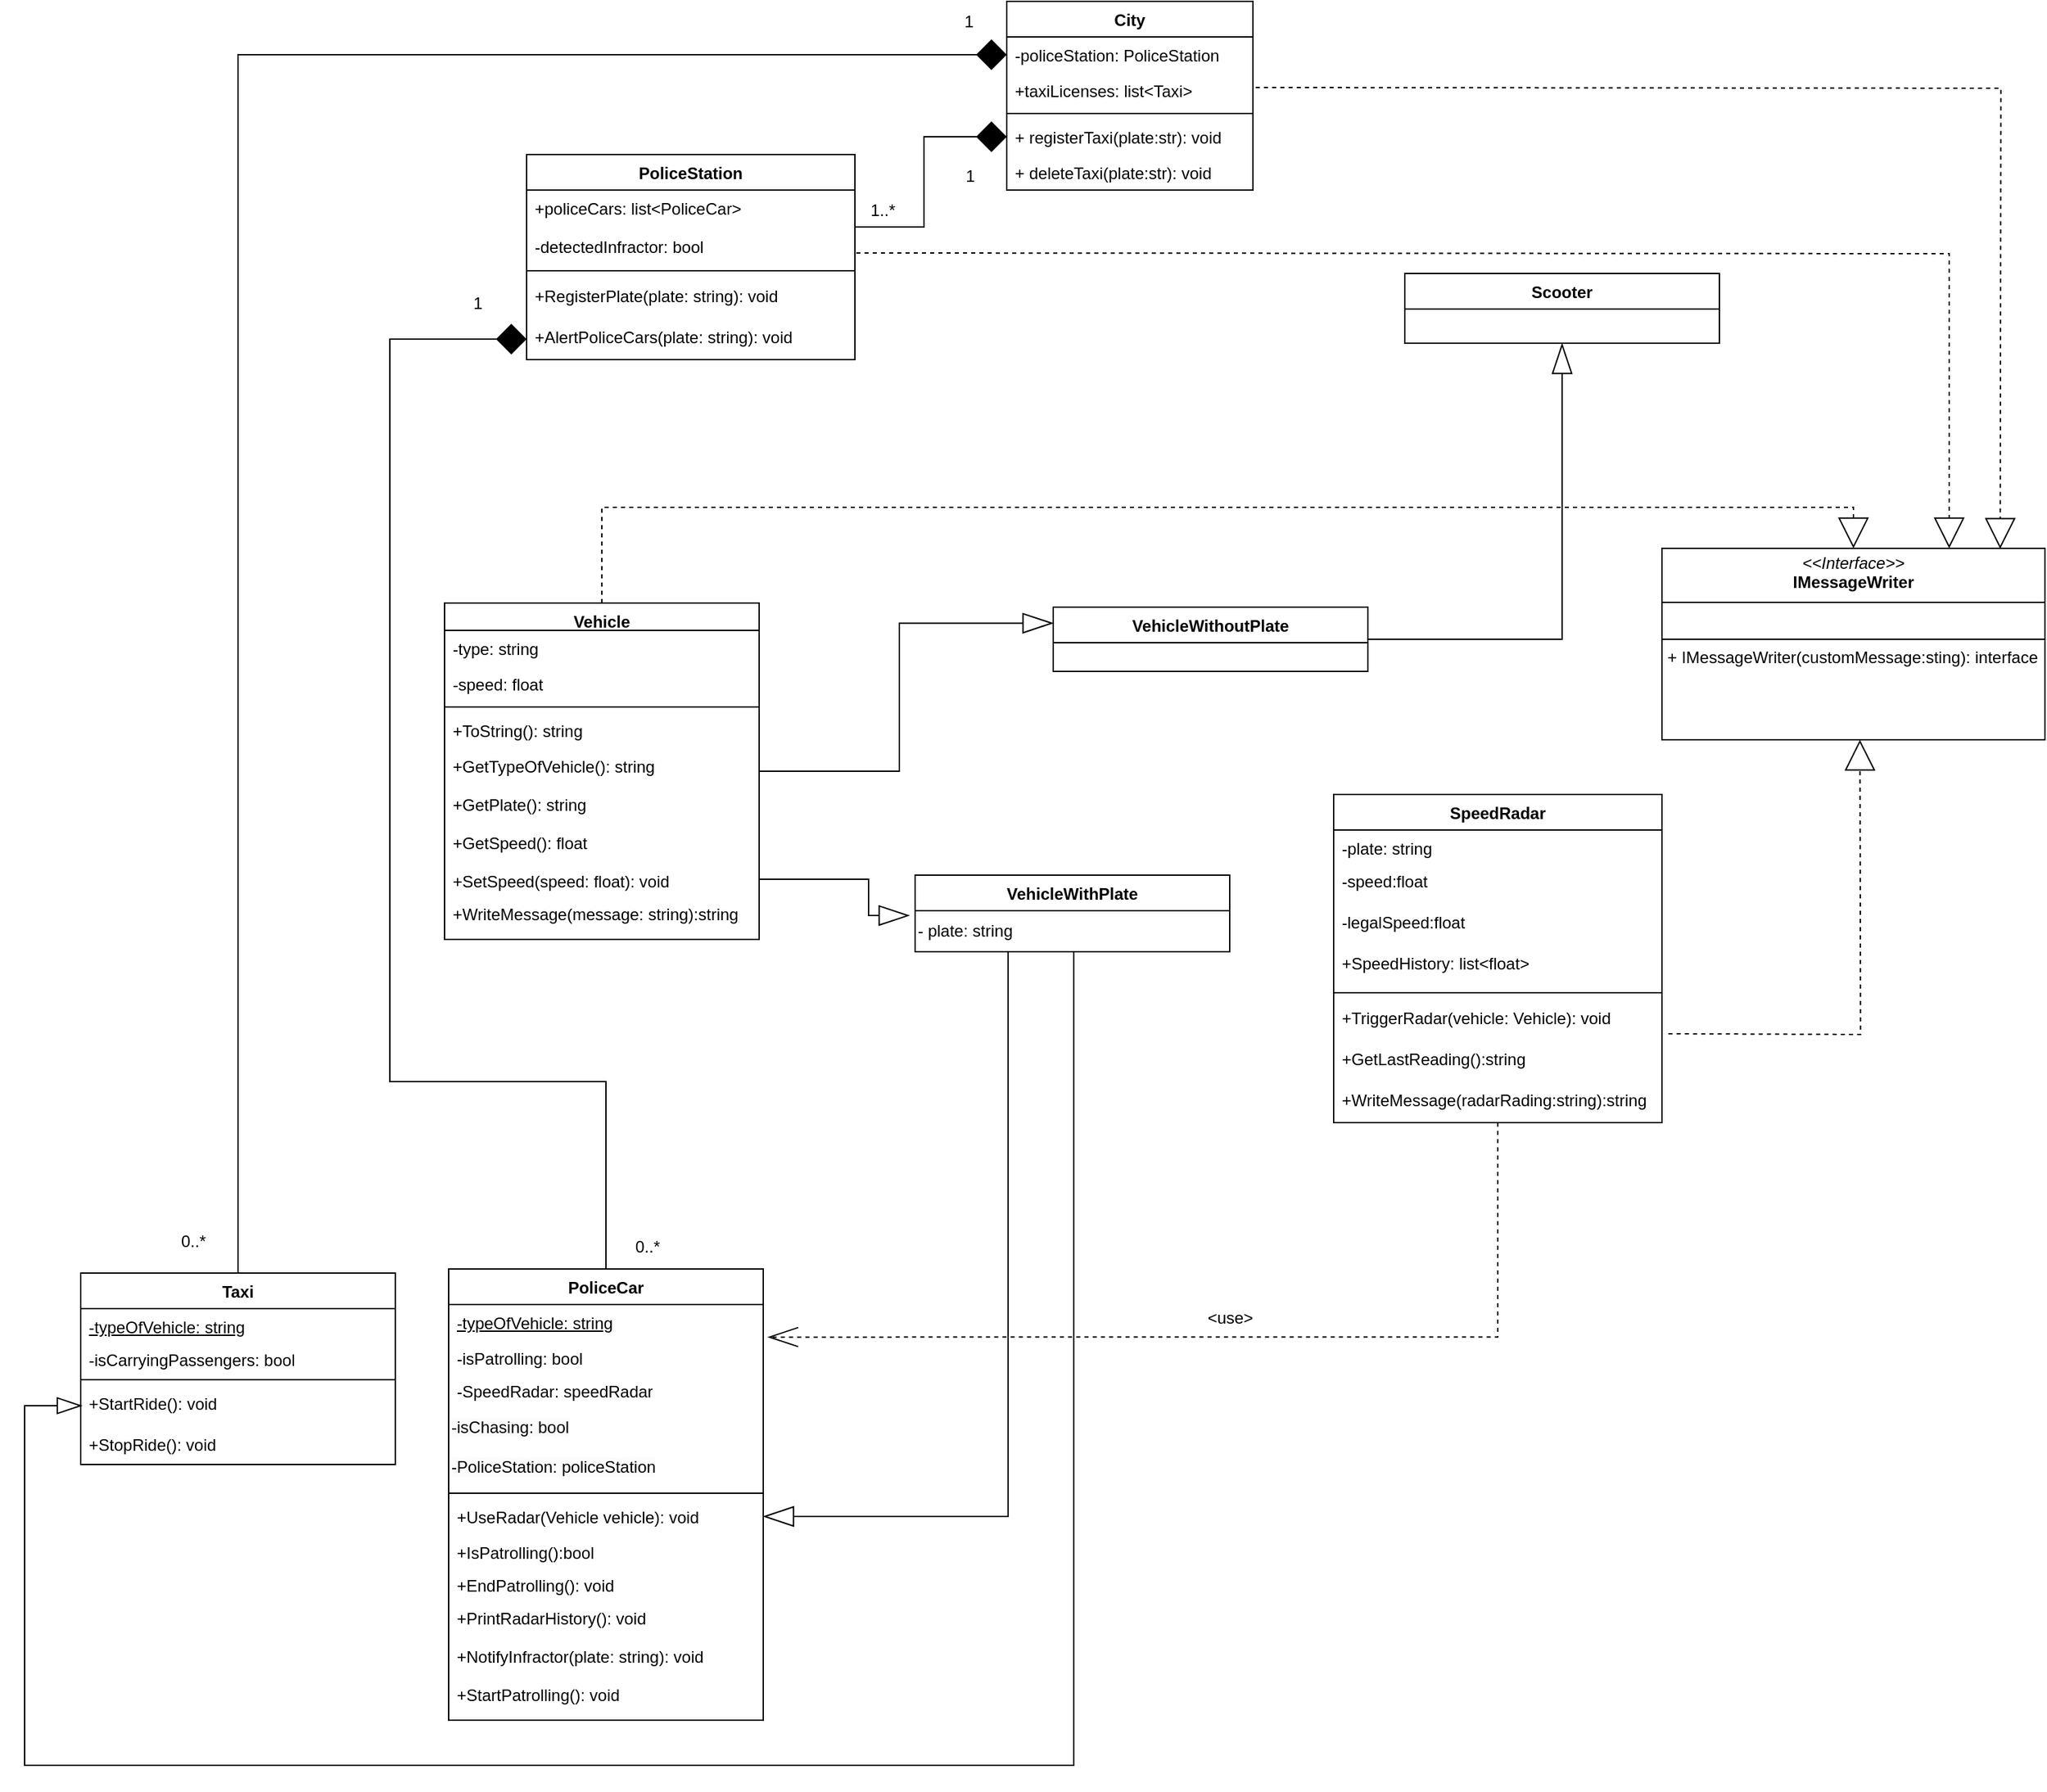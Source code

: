 <mxfile version="24.7.17">
  <diagram name="Página-1" id="3JDY7Z330LEXzqXMB3Nb">
    <mxGraphModel dx="3447" dy="1540" grid="1" gridSize="10" guides="1" tooltips="1" connect="1" arrows="1" fold="1" page="1" pageScale="1" pageWidth="827" pageHeight="1169" math="0" shadow="0">
      <root>
        <mxCell id="0" />
        <mxCell id="1" parent="0" />
        <mxCell id="KwsbSVUGnA-76USdKB4o-1" style="edgeStyle=orthogonalEdgeStyle;rounded=0;orthogonalLoop=1;jettySize=auto;html=1;exitX=0.5;exitY=0;exitDx=0;exitDy=0;entryX=0.5;entryY=0;entryDx=0;entryDy=0;dashed=1;endArrow=block;endFill=0;endSize=20;" edge="1" parent="1" source="KwsbSVUGnA-76USdKB4o-3" target="KwsbSVUGnA-76USdKB4o-57">
          <mxGeometry relative="1" as="geometry" />
        </mxCell>
        <mxCell id="KwsbSVUGnA-76USdKB4o-2" style="edgeStyle=orthogonalEdgeStyle;rounded=0;orthogonalLoop=1;jettySize=auto;html=1;entryX=0;entryY=0.25;entryDx=0;entryDy=0;endArrow=blockThin;endFill=0;endSize=20;" edge="1" parent="1" source="KwsbSVUGnA-76USdKB4o-3" target="KwsbSVUGnA-76USdKB4o-67">
          <mxGeometry relative="1" as="geometry" />
        </mxCell>
        <mxCell id="KwsbSVUGnA-76USdKB4o-3" value="Vehicle" style="swimlane;fontStyle=1;align=center;verticalAlign=top;childLayout=stackLayout;horizontal=1;startSize=20;horizontalStack=0;resizeParent=1;resizeLast=0;collapsible=1;marginBottom=0;rounded=0;shadow=0;strokeWidth=1;strokeColor=default;" vertex="1" parent="1">
          <mxGeometry x="746" y="810" width="230" height="246" as="geometry">
            <mxRectangle x="230" y="140" width="160" height="26" as="alternateBounds" />
          </mxGeometry>
        </mxCell>
        <mxCell id="KwsbSVUGnA-76USdKB4o-4" value="-type: string" style="text;align=left;verticalAlign=top;spacingLeft=4;spacingRight=4;overflow=hidden;rotatable=0;points=[[0,0.5],[1,0.5]];portConstraint=eastwest;" vertex="1" parent="KwsbSVUGnA-76USdKB4o-3">
          <mxGeometry y="20" width="230" height="26" as="geometry" />
        </mxCell>
        <mxCell id="KwsbSVUGnA-76USdKB4o-5" value="-speed: float" style="text;align=left;verticalAlign=top;spacingLeft=4;spacingRight=4;overflow=hidden;rotatable=0;points=[[0,0.5],[1,0.5]];portConstraint=eastwest;rounded=0;shadow=0;html=0;" vertex="1" parent="KwsbSVUGnA-76USdKB4o-3">
          <mxGeometry y="46" width="230" height="26" as="geometry" />
        </mxCell>
        <mxCell id="KwsbSVUGnA-76USdKB4o-6" value="" style="line;html=1;strokeWidth=1;align=left;verticalAlign=middle;spacingTop=-1;spacingLeft=3;spacingRight=3;rotatable=0;labelPosition=right;points=[];portConstraint=eastwest;" vertex="1" parent="KwsbSVUGnA-76USdKB4o-3">
          <mxGeometry y="72" width="230" height="8" as="geometry" />
        </mxCell>
        <mxCell id="KwsbSVUGnA-76USdKB4o-7" value="+ToString(): string&#xa;" style="text;align=left;verticalAlign=top;spacingLeft=4;spacingRight=4;overflow=hidden;rotatable=0;points=[[0,0.5],[1,0.5]];portConstraint=eastwest;" vertex="1" parent="KwsbSVUGnA-76USdKB4o-3">
          <mxGeometry y="80" width="230" height="26" as="geometry" />
        </mxCell>
        <mxCell id="KwsbSVUGnA-76USdKB4o-8" value="+GetTypeOfVehicle(): string" style="text;align=left;verticalAlign=top;spacingLeft=4;spacingRight=4;overflow=hidden;rotatable=0;points=[[0,0.5],[1,0.5]];portConstraint=eastwest;" vertex="1" parent="KwsbSVUGnA-76USdKB4o-3">
          <mxGeometry y="106" width="230" height="28" as="geometry" />
        </mxCell>
        <mxCell id="KwsbSVUGnA-76USdKB4o-9" value="+GetPlate(): string" style="text;align=left;verticalAlign=top;spacingLeft=4;spacingRight=4;overflow=hidden;rotatable=0;points=[[0,0.5],[1,0.5]];portConstraint=eastwest;" vertex="1" parent="KwsbSVUGnA-76USdKB4o-3">
          <mxGeometry y="134" width="230" height="28" as="geometry" />
        </mxCell>
        <mxCell id="KwsbSVUGnA-76USdKB4o-10" value="+GetSpeed(): float" style="text;align=left;verticalAlign=top;spacingLeft=4;spacingRight=4;overflow=hidden;rotatable=0;points=[[0,0.5],[1,0.5]];portConstraint=eastwest;" vertex="1" parent="KwsbSVUGnA-76USdKB4o-3">
          <mxGeometry y="162" width="230" height="28" as="geometry" />
        </mxCell>
        <mxCell id="KwsbSVUGnA-76USdKB4o-11" value="+SetSpeed(speed: float): void" style="text;align=left;verticalAlign=top;spacingLeft=4;spacingRight=4;overflow=hidden;rotatable=0;points=[[0,0.5],[1,0.5]];portConstraint=eastwest;" vertex="1" parent="KwsbSVUGnA-76USdKB4o-3">
          <mxGeometry y="190" width="230" height="24" as="geometry" />
        </mxCell>
        <mxCell id="KwsbSVUGnA-76USdKB4o-12" value="+WriteMessage(message: string):string&#xa;" style="text;align=left;verticalAlign=top;spacingLeft=4;spacingRight=4;overflow=hidden;rotatable=0;points=[[0,0.5],[1,0.5]];portConstraint=eastwest;" vertex="1" parent="KwsbSVUGnA-76USdKB4o-3">
          <mxGeometry y="214" width="230" height="24" as="geometry" />
        </mxCell>
        <mxCell id="KwsbSVUGnA-76USdKB4o-13" style="edgeStyle=orthogonalEdgeStyle;rounded=0;orthogonalLoop=1;jettySize=auto;html=1;exitX=0.5;exitY=0;exitDx=0;exitDy=0;entryX=0;entryY=0.5;entryDx=0;entryDy=0;endArrow=diamond;endFill=1;endSize=20;" edge="1" parent="1" source="KwsbSVUGnA-76USdKB4o-14" target="KwsbSVUGnA-76USdKB4o-45">
          <mxGeometry relative="1" as="geometry">
            <Array as="points">
              <mxPoint x="706" y="1160" />
              <mxPoint x="706" y="617" />
            </Array>
          </mxGeometry>
        </mxCell>
        <mxCell id="KwsbSVUGnA-76USdKB4o-14" value="PoliceCar" style="swimlane;fontStyle=1;align=center;verticalAlign=top;childLayout=stackLayout;horizontal=1;startSize=26;horizontalStack=0;resizeParent=1;resizeParentMax=0;resizeLast=0;collapsible=1;marginBottom=0;whiteSpace=wrap;html=1;" vertex="1" parent="1">
          <mxGeometry x="749" y="1297" width="230" height="330" as="geometry" />
        </mxCell>
        <mxCell id="KwsbSVUGnA-76USdKB4o-15" value="-typeOfVehicle: string" style="text;strokeColor=none;fillColor=none;align=left;verticalAlign=top;spacingLeft=4;spacingRight=4;overflow=hidden;rotatable=0;points=[[0,0.5],[1,0.5]];portConstraint=eastwest;whiteSpace=wrap;html=1;fontStyle=4" vertex="1" parent="KwsbSVUGnA-76USdKB4o-14">
          <mxGeometry y="26" width="230" height="26" as="geometry" />
        </mxCell>
        <mxCell id="KwsbSVUGnA-76USdKB4o-16" value="-isPatrolling: bool" style="text;align=left;verticalAlign=top;spacingLeft=4;spacingRight=4;overflow=hidden;rotatable=0;points=[[0,0.5],[1,0.5]];portConstraint=eastwest;" vertex="1" parent="KwsbSVUGnA-76USdKB4o-14">
          <mxGeometry y="52" width="230" height="24" as="geometry" />
        </mxCell>
        <mxCell id="KwsbSVUGnA-76USdKB4o-17" value="-SpeedRadar: speedRadar" style="text;strokeColor=none;fillColor=none;align=left;verticalAlign=top;spacingLeft=4;spacingRight=4;overflow=hidden;rotatable=0;points=[[0,0.5],[1,0.5]];portConstraint=eastwest;whiteSpace=wrap;html=1;" vertex="1" parent="KwsbSVUGnA-76USdKB4o-14">
          <mxGeometry y="76" width="230" height="26" as="geometry" />
        </mxCell>
        <mxCell id="KwsbSVUGnA-76USdKB4o-18" value="&lt;span style=&quot;color: rgb(0, 0, 0); font-family: Helvetica; font-size: 12px; font-style: normal; font-variant-ligatures: normal; font-variant-caps: normal; font-weight: 400; letter-spacing: normal; orphans: 2; text-align: left; text-indent: 0px; text-transform: none; widows: 2; word-spacing: 0px; -webkit-text-stroke-width: 0px; white-space: normal; background-color: rgb(251, 251, 251); text-decoration-thickness: initial; text-decoration-style: initial; text-decoration-color: initial; display: inline !important; float: none;&quot;&gt;-isChasing: bool&lt;/span&gt;&lt;div&gt;&lt;span style=&quot;color: rgb(0, 0, 0); font-family: Helvetica; font-size: 12px; font-style: normal; font-variant-ligatures: normal; font-variant-caps: normal; font-weight: 400; letter-spacing: normal; orphans: 2; text-align: left; text-indent: 0px; text-transform: none; widows: 2; word-spacing: 0px; -webkit-text-stroke-width: 0px; white-space: normal; background-color: rgb(251, 251, 251); text-decoration-thickness: initial; text-decoration-style: initial; text-decoration-color: initial; display: inline !important; float: none;&quot;&gt;&lt;br&gt;&lt;/span&gt;&lt;/div&gt;&lt;div&gt;&lt;span style=&quot;color: rgb(0, 0, 0); font-family: Helvetica; font-size: 12px; font-style: normal; font-variant-ligatures: normal; font-variant-caps: normal; font-weight: 400; letter-spacing: normal; orphans: 2; text-align: left; text-indent: 0px; text-transform: none; widows: 2; word-spacing: 0px; -webkit-text-stroke-width: 0px; white-space: normal; background-color: rgb(251, 251, 251); text-decoration-thickness: initial; text-decoration-style: initial; text-decoration-color: initial; display: inline !important; float: none;&quot;&gt;-PoliceStation: policeStation&lt;/span&gt;&lt;/div&gt;" style="text;whiteSpace=wrap;html=1;" vertex="1" parent="KwsbSVUGnA-76USdKB4o-14">
          <mxGeometry y="102" width="230" height="58" as="geometry" />
        </mxCell>
        <mxCell id="KwsbSVUGnA-76USdKB4o-19" value="" style="line;strokeWidth=1;fillColor=none;align=left;verticalAlign=middle;spacingTop=-1;spacingLeft=3;spacingRight=3;rotatable=0;labelPosition=right;points=[];portConstraint=eastwest;strokeColor=inherit;" vertex="1" parent="KwsbSVUGnA-76USdKB4o-14">
          <mxGeometry y="160" width="230" height="8" as="geometry" />
        </mxCell>
        <mxCell id="KwsbSVUGnA-76USdKB4o-20" value="+UseRadar(Vehicle vehicle): void" style="text;strokeColor=none;fillColor=none;align=left;verticalAlign=top;spacingLeft=4;spacingRight=4;overflow=hidden;rotatable=0;points=[[0,0.5],[1,0.5]];portConstraint=eastwest;whiteSpace=wrap;html=1;" vertex="1" parent="KwsbSVUGnA-76USdKB4o-14">
          <mxGeometry y="168" width="230" height="26" as="geometry" />
        </mxCell>
        <mxCell id="KwsbSVUGnA-76USdKB4o-21" value="+IsPatrolling():bool" style="text;align=left;verticalAlign=top;spacingLeft=4;spacingRight=4;overflow=hidden;rotatable=0;points=[[0,0.5],[1,0.5]];portConstraint=eastwest;" vertex="1" parent="KwsbSVUGnA-76USdKB4o-14">
          <mxGeometry y="194" width="230" height="24" as="geometry" />
        </mxCell>
        <mxCell id="KwsbSVUGnA-76USdKB4o-22" value="+EndPatrolling(): void" style="text;align=left;verticalAlign=top;spacingLeft=4;spacingRight=4;overflow=hidden;rotatable=0;points=[[0,0.5],[1,0.5]];portConstraint=eastwest;" vertex="1" parent="KwsbSVUGnA-76USdKB4o-14">
          <mxGeometry y="218" width="230" height="24" as="geometry" />
        </mxCell>
        <mxCell id="KwsbSVUGnA-76USdKB4o-23" value="+PrintRadarHistory(): void&#xa;&#xa;+NotifyInfractor(plate: string): void&#xa;&#xa;+StartPatrolling(): void" style="text;align=left;verticalAlign=top;spacingLeft=4;spacingRight=4;overflow=hidden;rotatable=0;points=[[0,0.5],[1,0.5]];portConstraint=eastwest;" vertex="1" parent="KwsbSVUGnA-76USdKB4o-14">
          <mxGeometry y="242" width="230" height="88" as="geometry" />
        </mxCell>
        <mxCell id="KwsbSVUGnA-76USdKB4o-24" style="edgeStyle=orthogonalEdgeStyle;rounded=0;orthogonalLoop=1;jettySize=auto;html=1;entryX=0;entryY=0.5;entryDx=0;entryDy=0;endArrow=diamond;endFill=1;strokeWidth=1;endSize=20;" edge="1" parent="1" source="KwsbSVUGnA-76USdKB4o-25" target="KwsbSVUGnA-76USdKB4o-47">
          <mxGeometry relative="1" as="geometry" />
        </mxCell>
        <mxCell id="KwsbSVUGnA-76USdKB4o-25" value="Taxi" style="swimlane;fontStyle=1;align=center;verticalAlign=top;childLayout=stackLayout;horizontal=1;startSize=26;horizontalStack=0;resizeParent=1;resizeParentMax=0;resizeLast=0;collapsible=1;marginBottom=0;whiteSpace=wrap;html=1;" vertex="1" parent="1">
          <mxGeometry x="480" y="1300" width="230" height="140" as="geometry" />
        </mxCell>
        <mxCell id="KwsbSVUGnA-76USdKB4o-26" value="-typeOfVehicle: string&lt;div&gt;&lt;br&gt;&lt;/div&gt;" style="text;strokeColor=none;fillColor=none;align=left;verticalAlign=top;spacingLeft=4;spacingRight=4;overflow=hidden;rotatable=0;points=[[0,0.5],[1,0.5]];portConstraint=eastwest;whiteSpace=wrap;html=1;fontStyle=4" vertex="1" parent="KwsbSVUGnA-76USdKB4o-25">
          <mxGeometry y="26" width="230" height="24" as="geometry" />
        </mxCell>
        <mxCell id="KwsbSVUGnA-76USdKB4o-27" value="-isCarryingPassengers: bool" style="text;align=left;verticalAlign=top;spacingLeft=4;spacingRight=4;overflow=hidden;rotatable=0;points=[[0,0.5],[1,0.5]];portConstraint=eastwest;" vertex="1" parent="KwsbSVUGnA-76USdKB4o-25">
          <mxGeometry y="50" width="230" height="24" as="geometry" />
        </mxCell>
        <mxCell id="KwsbSVUGnA-76USdKB4o-28" value="" style="line;strokeWidth=1;fillColor=none;align=left;verticalAlign=middle;spacingTop=-1;spacingLeft=3;spacingRight=3;rotatable=0;labelPosition=right;points=[];portConstraint=eastwest;strokeColor=inherit;" vertex="1" parent="KwsbSVUGnA-76USdKB4o-25">
          <mxGeometry y="74" width="230" height="8" as="geometry" />
        </mxCell>
        <mxCell id="KwsbSVUGnA-76USdKB4o-29" value="+StartRide(): void&lt;span style=&quot;color: rgba(0, 0, 0, 0); font-family: monospace; font-size: 0px; text-wrap: nowrap;&quot;&gt;%3CmxGraphModel%3E%3Croot%3E%3CmxCell%20id%3D%220%22%2F%3E%3CmxCell%20id%3D%221%22%20parent%3D%220%22%2F%3E%3CmxCell%20id%3D%222%22%20value%3D%22%2BSetSpeed(speed%3A%20float)%3A%20void%22%20style%3D%22text%3Balign%3Dleft%3BverticalAlign%3Dtop%3BspacingLeft%3D4%3BspacingRight%3D4%3Boverflow%3Dhidden%3Brotatable%3D0%3Bpoints%3D%5B%5B0%2C0.5%5D%2C%5B1%2C0.5%5D%5D%3BportConstraint%3Deastwest%3B%22%20vertex%3D%221%22%20parent%3D%221%22%3E%3CmxGeometry%20x%3D%22220%22%20y%3D%22316%22%20width%3D%22160%22%20height%3D%2224%22%20as%3D%22geometry%22%2F%3E%3C%2FmxCell%3E%3C%2Froot%3E%3C%2FmxGraphModel%3E&lt;/span&gt;" style="text;strokeColor=none;fillColor=none;align=left;verticalAlign=top;spacingLeft=4;spacingRight=4;overflow=hidden;rotatable=0;points=[[0,0.5],[1,0.5]];portConstraint=eastwest;whiteSpace=wrap;html=1;" vertex="1" parent="KwsbSVUGnA-76USdKB4o-25">
          <mxGeometry y="82" width="230" height="30" as="geometry" />
        </mxCell>
        <mxCell id="KwsbSVUGnA-76USdKB4o-30" value="+StopRide(): void" style="text;strokeColor=none;fillColor=none;align=left;verticalAlign=top;spacingLeft=4;spacingRight=4;overflow=hidden;rotatable=0;points=[[0,0.5],[1,0.5]];portConstraint=eastwest;whiteSpace=wrap;html=1;" vertex="1" parent="KwsbSVUGnA-76USdKB4o-25">
          <mxGeometry y="112" width="230" height="28" as="geometry" />
        </mxCell>
        <mxCell id="KwsbSVUGnA-76USdKB4o-31" style="rounded=0;orthogonalLoop=1;jettySize=auto;html=1;exitX=0.5;exitY=0;exitDx=0;exitDy=0;entryX=0;entryY=0.5;entryDx=0;entryDy=0;edgeStyle=orthogonalEdgeStyle;dashed=1;endArrow=block;endFill=0;strokeWidth=1;endSize=20;" edge="1" parent="1">
          <mxGeometry relative="1" as="geometry">
            <mxPoint x="1640.73" y="1125.0" as="sourcePoint" />
            <mxPoint x="1780.73" y="910" as="targetPoint" />
          </mxGeometry>
        </mxCell>
        <mxCell id="KwsbSVUGnA-76USdKB4o-32" value="SpeedRadar" style="swimlane;fontStyle=1;align=center;verticalAlign=top;childLayout=stackLayout;horizontal=1;startSize=26;horizontalStack=0;resizeParent=1;resizeParentMax=0;resizeLast=0;collapsible=1;marginBottom=0;whiteSpace=wrap;html=1;" vertex="1" parent="1">
          <mxGeometry x="1396" y="950" width="240" height="240" as="geometry" />
        </mxCell>
        <mxCell id="KwsbSVUGnA-76USdKB4o-33" value="-plate: string&lt;div&gt;&lt;br&gt;&lt;/div&gt;" style="text;strokeColor=none;fillColor=none;align=left;verticalAlign=top;spacingLeft=4;spacingRight=4;overflow=hidden;rotatable=0;points=[[0,0.5],[1,0.5]];portConstraint=eastwest;whiteSpace=wrap;html=1;" vertex="1" parent="KwsbSVUGnA-76USdKB4o-32">
          <mxGeometry y="26" width="240" height="24" as="geometry" />
        </mxCell>
        <mxCell id="KwsbSVUGnA-76USdKB4o-34" value="-speed:float" style="text;align=left;verticalAlign=top;spacingLeft=4;spacingRight=4;overflow=hidden;rotatable=0;points=[[0,0.5],[1,0.5]];portConstraint=eastwest;" vertex="1" parent="KwsbSVUGnA-76USdKB4o-32">
          <mxGeometry y="50" width="240" height="30" as="geometry" />
        </mxCell>
        <mxCell id="KwsbSVUGnA-76USdKB4o-35" value="-legalSpeed:float" style="text;align=left;verticalAlign=top;spacingLeft=4;spacingRight=4;overflow=hidden;rotatable=0;points=[[0,0.5],[1,0.5]];portConstraint=eastwest;" vertex="1" parent="KwsbSVUGnA-76USdKB4o-32">
          <mxGeometry y="80" width="240" height="30" as="geometry" />
        </mxCell>
        <mxCell id="KwsbSVUGnA-76USdKB4o-36" value="+SpeedHistory: list&lt;float&gt;" style="text;align=left;verticalAlign=top;spacingLeft=4;spacingRight=4;overflow=hidden;rotatable=0;points=[[0,0.5],[1,0.5]];portConstraint=eastwest;" vertex="1" parent="KwsbSVUGnA-76USdKB4o-32">
          <mxGeometry y="110" width="240" height="30" as="geometry" />
        </mxCell>
        <mxCell id="KwsbSVUGnA-76USdKB4o-37" value="" style="line;strokeWidth=1;fillColor=none;align=left;verticalAlign=middle;spacingTop=-1;spacingLeft=3;spacingRight=3;rotatable=0;labelPosition=right;points=[];portConstraint=eastwest;strokeColor=inherit;" vertex="1" parent="KwsbSVUGnA-76USdKB4o-32">
          <mxGeometry y="140" width="240" height="10" as="geometry" />
        </mxCell>
        <mxCell id="KwsbSVUGnA-76USdKB4o-38" value="+TriggerRadar(vehicle: Vehicle): void" style="text;align=left;verticalAlign=top;spacingLeft=4;spacingRight=4;overflow=hidden;rotatable=0;points=[[0,0.5],[1,0.5]];portConstraint=eastwest;" vertex="1" parent="KwsbSVUGnA-76USdKB4o-32">
          <mxGeometry y="150" width="240" height="30" as="geometry" />
        </mxCell>
        <mxCell id="KwsbSVUGnA-76USdKB4o-39" value="+GetLastReading():string" style="text;align=left;verticalAlign=top;spacingLeft=4;spacingRight=4;overflow=hidden;rotatable=0;points=[[0,0.5],[1,0.5]];portConstraint=eastwest;" vertex="1" parent="KwsbSVUGnA-76USdKB4o-32">
          <mxGeometry y="180" width="240" height="30" as="geometry" />
        </mxCell>
        <mxCell id="KwsbSVUGnA-76USdKB4o-40" value="+WriteMessage(radarRading:string):string" style="text;align=left;verticalAlign=top;spacingLeft=4;spacingRight=4;overflow=hidden;rotatable=0;points=[[0,0.5],[1,0.5]];portConstraint=eastwest;" vertex="1" parent="KwsbSVUGnA-76USdKB4o-32">
          <mxGeometry y="210" width="240" height="30" as="geometry" />
        </mxCell>
        <mxCell id="KwsbSVUGnA-76USdKB4o-41" value="PoliceStation" style="swimlane;fontStyle=1;align=center;verticalAlign=top;childLayout=stackLayout;horizontal=1;startSize=26;horizontalStack=0;resizeParent=1;resizeParentMax=0;resizeLast=0;collapsible=1;marginBottom=0;whiteSpace=wrap;html=1;" vertex="1" parent="1">
          <mxGeometry x="806" y="482" width="240" height="150" as="geometry" />
        </mxCell>
        <mxCell id="KwsbSVUGnA-76USdKB4o-42" value="+policeCars: list&lt;PoliceCar&gt;&#xa;&#xa;-detectedInfractor: bool" style="text;align=left;verticalAlign=top;spacingLeft=4;spacingRight=4;overflow=hidden;rotatable=0;points=[[0,0.5],[1,0.5]];portConstraint=eastwest;" vertex="1" parent="KwsbSVUGnA-76USdKB4o-41">
          <mxGeometry y="26" width="240" height="54" as="geometry" />
        </mxCell>
        <mxCell id="KwsbSVUGnA-76USdKB4o-43" value="" style="line;strokeWidth=1;fillColor=none;align=left;verticalAlign=middle;spacingTop=-1;spacingLeft=3;spacingRight=3;rotatable=0;labelPosition=right;points=[];portConstraint=eastwest;strokeColor=inherit;" vertex="1" parent="KwsbSVUGnA-76USdKB4o-41">
          <mxGeometry y="80" width="240" height="10" as="geometry" />
        </mxCell>
        <mxCell id="KwsbSVUGnA-76USdKB4o-44" value="+RegisterPlate(plate: string): void&#xa;&#xa;&#xa;&#xa;&#xa;&#xa;&#xa;&#xa;&#xa;&#xa;&#xa;" style="text;align=left;verticalAlign=top;spacingLeft=4;spacingRight=4;overflow=hidden;rotatable=0;points=[[0,0.5],[1,0.5]];portConstraint=eastwest;" vertex="1" parent="KwsbSVUGnA-76USdKB4o-41">
          <mxGeometry y="90" width="240" height="30" as="geometry" />
        </mxCell>
        <mxCell id="KwsbSVUGnA-76USdKB4o-45" value="+AlertPoliceCars(plate: string): void&#xa;" style="text;align=left;verticalAlign=top;spacingLeft=4;spacingRight=4;overflow=hidden;rotatable=0;points=[[0,0.5],[1,0.5]];portConstraint=eastwest;" vertex="1" parent="KwsbSVUGnA-76USdKB4o-41">
          <mxGeometry y="120" width="240" height="30" as="geometry" />
        </mxCell>
        <mxCell id="KwsbSVUGnA-76USdKB4o-46" value="City" style="swimlane;fontStyle=1;align=center;verticalAlign=top;childLayout=stackLayout;horizontal=1;startSize=26;horizontalStack=0;resizeParent=1;resizeParentMax=0;resizeLast=0;collapsible=1;marginBottom=0;whiteSpace=wrap;html=1;" vertex="1" parent="1">
          <mxGeometry x="1157" y="370" width="180" height="138" as="geometry" />
        </mxCell>
        <mxCell id="KwsbSVUGnA-76USdKB4o-47" value="-policeStation: PoliceStation&lt;div&gt;&lt;br&gt;&lt;/div&gt;&lt;div&gt;&lt;br&gt;&lt;/div&gt;" style="text;strokeColor=none;fillColor=none;align=left;verticalAlign=top;spacingLeft=4;spacingRight=4;overflow=hidden;rotatable=0;points=[[0,0.5],[1,0.5]];portConstraint=eastwest;whiteSpace=wrap;html=1;" vertex="1" parent="KwsbSVUGnA-76USdKB4o-46">
          <mxGeometry y="26" width="180" height="26" as="geometry" />
        </mxCell>
        <mxCell id="KwsbSVUGnA-76USdKB4o-48" value="+taxiLicenses: list&amp;lt;Taxi&amp;gt;&lt;div&gt;&lt;br&gt;&lt;div&gt;&lt;br&gt;&lt;/div&gt;&lt;div&gt;&lt;br&gt;&lt;/div&gt;&lt;/div&gt;" style="text;strokeColor=none;fillColor=none;align=left;verticalAlign=top;spacingLeft=4;spacingRight=4;overflow=hidden;rotatable=0;points=[[0,0.5],[1,0.5]];portConstraint=eastwest;whiteSpace=wrap;html=1;" vertex="1" parent="KwsbSVUGnA-76USdKB4o-46">
          <mxGeometry y="52" width="180" height="26" as="geometry" />
        </mxCell>
        <mxCell id="KwsbSVUGnA-76USdKB4o-49" value="" style="line;strokeWidth=1;fillColor=none;align=left;verticalAlign=middle;spacingTop=-1;spacingLeft=3;spacingRight=3;rotatable=0;labelPosition=right;points=[];portConstraint=eastwest;strokeColor=inherit;" vertex="1" parent="KwsbSVUGnA-76USdKB4o-46">
          <mxGeometry y="78" width="180" height="8" as="geometry" />
        </mxCell>
        <mxCell id="KwsbSVUGnA-76USdKB4o-50" value="+ registerTaxi(plate:str): void&lt;div&gt;&lt;br&gt;&lt;/div&gt;" style="text;strokeColor=none;fillColor=none;align=left;verticalAlign=top;spacingLeft=4;spacingRight=4;overflow=hidden;rotatable=0;points=[[0,0.5],[1,0.5]];portConstraint=eastwest;whiteSpace=wrap;html=1;" vertex="1" parent="KwsbSVUGnA-76USdKB4o-46">
          <mxGeometry y="86" width="180" height="26" as="geometry" />
        </mxCell>
        <mxCell id="KwsbSVUGnA-76USdKB4o-51" value="+ deleteTaxi(plate:str): void&lt;div&gt;&lt;br&gt;&lt;/div&gt;" style="text;strokeColor=none;fillColor=none;align=left;verticalAlign=top;spacingLeft=4;spacingRight=4;overflow=hidden;rotatable=0;points=[[0,0.5],[1,0.5]];portConstraint=eastwest;whiteSpace=wrap;html=1;" vertex="1" parent="KwsbSVUGnA-76USdKB4o-46">
          <mxGeometry y="112" width="180" height="26" as="geometry" />
        </mxCell>
        <mxCell id="KwsbSVUGnA-76USdKB4o-52" style="edgeStyle=orthogonalEdgeStyle;rounded=0;orthogonalLoop=1;jettySize=auto;html=1;endArrow=diamond;endFill=1;endSize=20;" edge="1" parent="1" source="KwsbSVUGnA-76USdKB4o-42" target="KwsbSVUGnA-76USdKB4o-50">
          <mxGeometry relative="1" as="geometry" />
        </mxCell>
        <mxCell id="KwsbSVUGnA-76USdKB4o-53" value="1" style="text;html=1;align=center;verticalAlign=middle;resizable=0;points=[];autosize=1;strokeColor=none;fillColor=none;" vertex="1" parent="1">
          <mxGeometry x="1115" y="483" width="30" height="30" as="geometry" />
        </mxCell>
        <mxCell id="KwsbSVUGnA-76USdKB4o-54" value="1..*" style="text;html=1;align=center;verticalAlign=middle;resizable=0;points=[];autosize=1;strokeColor=none;fillColor=none;" vertex="1" parent="1">
          <mxGeometry x="1046" y="508" width="40" height="30" as="geometry" />
        </mxCell>
        <mxCell id="KwsbSVUGnA-76USdKB4o-55" value="1" style="text;html=1;align=center;verticalAlign=middle;resizable=0;points=[];autosize=1;strokeColor=none;fillColor=none;" vertex="1" parent="1">
          <mxGeometry x="755" y="576" width="30" height="30" as="geometry" />
        </mxCell>
        <mxCell id="KwsbSVUGnA-76USdKB4o-56" value="0..*" style="text;html=1;align=center;verticalAlign=middle;resizable=0;points=[];autosize=1;strokeColor=none;fillColor=none;" vertex="1" parent="1">
          <mxGeometry x="876" y="1268" width="36" height="26" as="geometry" />
        </mxCell>
        <mxCell id="KwsbSVUGnA-76USdKB4o-57" value="&lt;p style=&quot;margin:0px;margin-top:4px;text-align:center;&quot;&gt;&lt;i&gt;&amp;lt;&amp;lt;Interface&amp;gt;&amp;gt;&lt;/i&gt;&lt;br&gt;&lt;b&gt;IMessageWriter&lt;/b&gt;&lt;/p&gt;&lt;hr size=&quot;1&quot; style=&quot;border-style:solid;&quot;&gt;&lt;p style=&quot;margin:0px;margin-left:4px;&quot;&gt;&lt;br&gt;&lt;/p&gt;&lt;hr size=&quot;1&quot; style=&quot;border-style:solid;&quot;&gt;&lt;p style=&quot;margin:0px;margin-left:4px;&quot;&gt;+ IMessageWriter(customMessage:sting): interface&lt;/p&gt;" style="verticalAlign=top;align=left;overflow=fill;html=1;whiteSpace=wrap;" vertex="1" parent="1">
          <mxGeometry x="1636" y="770" width="280" height="140" as="geometry" />
        </mxCell>
        <mxCell id="KwsbSVUGnA-76USdKB4o-58" value="&amp;lt;use&amp;gt;" style="text;html=1;align=center;verticalAlign=middle;resizable=0;points=[];autosize=1;strokeColor=none;fillColor=none;" vertex="1" parent="1">
          <mxGeometry x="1294" y="1320" width="51" height="26" as="geometry" />
        </mxCell>
        <mxCell id="KwsbSVUGnA-76USdKB4o-59" value="Scooter" style="swimlane;fontStyle=1;align=center;verticalAlign=top;childLayout=stackLayout;horizontal=1;startSize=26;horizontalStack=0;resizeParent=1;resizeParentMax=0;resizeLast=0;collapsible=1;marginBottom=0;whiteSpace=wrap;html=1;" vertex="1" parent="1">
          <mxGeometry x="1448" y="569" width="230" height="51" as="geometry" />
        </mxCell>
        <mxCell id="KwsbSVUGnA-76USdKB4o-60" style="edgeStyle=orthogonalEdgeStyle;rounded=0;orthogonalLoop=1;jettySize=auto;html=1;endSize=20;endArrow=blockThin;endFill=0;" edge="1" parent="1" source="KwsbSVUGnA-76USdKB4o-61" target="KwsbSVUGnA-76USdKB4o-20">
          <mxGeometry relative="1" as="geometry">
            <Array as="points">
              <mxPoint x="1158" y="1478" />
            </Array>
          </mxGeometry>
        </mxCell>
        <mxCell id="KwsbSVUGnA-76USdKB4o-61" value="VehicleWithPlate" style="swimlane;fontStyle=1;align=center;verticalAlign=top;childLayout=stackLayout;horizontal=1;startSize=26;horizontalStack=0;resizeParent=1;resizeParentMax=0;resizeLast=0;collapsible=1;marginBottom=0;whiteSpace=wrap;html=1;" vertex="1" parent="1">
          <mxGeometry x="1090" y="1009" width="230" height="56" as="geometry" />
        </mxCell>
        <mxCell id="KwsbSVUGnA-76USdKB4o-62" value="- plate: string" style="text;html=1;align=left;verticalAlign=middle;resizable=0;points=[];autosize=1;strokeColor=none;fillColor=none;" vertex="1" parent="KwsbSVUGnA-76USdKB4o-61">
          <mxGeometry y="26" width="230" height="30" as="geometry" />
        </mxCell>
        <mxCell id="KwsbSVUGnA-76USdKB4o-63" value="0..*" style="text;html=1;align=center;verticalAlign=middle;resizable=0;points=[];autosize=1;strokeColor=none;fillColor=none;" vertex="1" parent="1">
          <mxGeometry x="544" y="1264" width="36" height="26" as="geometry" />
        </mxCell>
        <mxCell id="KwsbSVUGnA-76USdKB4o-64" style="edgeStyle=orthogonalEdgeStyle;rounded=0;orthogonalLoop=1;jettySize=auto;html=1;entryX=0.5;entryY=1;entryDx=0;entryDy=0;strokeWidth=1;endArrow=blockThin;endFill=0;endSize=20;" edge="1" parent="1" source="KwsbSVUGnA-76USdKB4o-67" target="KwsbSVUGnA-76USdKB4o-59">
          <mxGeometry relative="1" as="geometry" />
        </mxCell>
        <mxCell id="KwsbSVUGnA-76USdKB4o-65" value="1" style="text;html=1;align=center;verticalAlign=middle;resizable=0;points=[];autosize=1;strokeColor=none;fillColor=none;" vertex="1" parent="1">
          <mxGeometry x="1116" y="372" width="25" height="26" as="geometry" />
        </mxCell>
        <mxCell id="KwsbSVUGnA-76USdKB4o-66" style="edgeStyle=orthogonalEdgeStyle;rounded=0;orthogonalLoop=1;jettySize=auto;html=1;entryX=1.015;entryY=0.916;entryDx=0;entryDy=0;entryPerimeter=0;dashed=1;endSize=20;endArrow=openThin;endFill=0;" edge="1" parent="1" source="KwsbSVUGnA-76USdKB4o-32" target="KwsbSVUGnA-76USdKB4o-15">
          <mxGeometry relative="1" as="geometry" />
        </mxCell>
        <mxCell id="KwsbSVUGnA-76USdKB4o-67" value="VehicleWithoutPlate" style="swimlane;fontStyle=1;align=center;verticalAlign=top;childLayout=stackLayout;horizontal=1;startSize=26;horizontalStack=0;resizeParent=1;resizeParentMax=0;resizeLast=0;collapsible=1;marginBottom=0;whiteSpace=wrap;html=1;" vertex="1" parent="1">
          <mxGeometry x="1191" y="813" width="230" height="47" as="geometry" />
        </mxCell>
        <mxCell id="KwsbSVUGnA-76USdKB4o-68" style="edgeStyle=orthogonalEdgeStyle;rounded=0;orthogonalLoop=1;jettySize=auto;html=1;entryX=-0.018;entryY=0.118;entryDx=0;entryDy=0;entryPerimeter=0;endSize=20;endArrow=blockThin;endFill=0;" edge="1" parent="1" source="KwsbSVUGnA-76USdKB4o-11" target="KwsbSVUGnA-76USdKB4o-62">
          <mxGeometry relative="1" as="geometry">
            <Array as="points">
              <mxPoint x="1056" y="1012" />
              <mxPoint x="1056" y="1039" />
            </Array>
          </mxGeometry>
        </mxCell>
        <mxCell id="KwsbSVUGnA-76USdKB4o-69" style="edgeStyle=orthogonalEdgeStyle;rounded=0;orthogonalLoop=1;jettySize=auto;html=1;entryX=0;entryY=0.5;entryDx=0;entryDy=0;endSize=16;endArrow=blockThin;endFill=0;" edge="1" parent="1">
          <mxGeometry relative="1" as="geometry">
            <mxPoint x="1206" y="1065" as="sourcePoint" />
            <mxPoint x="481" y="1397" as="targetPoint" />
            <Array as="points">
              <mxPoint x="1206" y="1660" />
              <mxPoint x="439" y="1660" />
              <mxPoint x="439" y="1397" />
            </Array>
          </mxGeometry>
        </mxCell>
        <mxCell id="KwsbSVUGnA-76USdKB4o-70" style="edgeStyle=orthogonalEdgeStyle;rounded=0;orthogonalLoop=1;jettySize=auto;html=1;entryX=0.876;entryY=0.017;entryDx=0;entryDy=0;entryPerimeter=0;dashed=1;endArrow=block;endFill=0;endSize=20;" edge="1" parent="1">
          <mxGeometry relative="1" as="geometry">
            <mxPoint x="1339" y="433" as="sourcePoint" />
            <mxPoint x="1883.28" y="770.34" as="targetPoint" />
          </mxGeometry>
        </mxCell>
        <mxCell id="KwsbSVUGnA-76USdKB4o-71" style="edgeStyle=orthogonalEdgeStyle;rounded=0;orthogonalLoop=1;jettySize=auto;html=1;entryX=0.75;entryY=0;entryDx=0;entryDy=0;endArrow=block;endFill=0;endSize=20;dashed=1;" edge="1" parent="1" target="KwsbSVUGnA-76USdKB4o-57">
          <mxGeometry relative="1" as="geometry">
            <mxPoint x="1047" y="554" as="sourcePoint" />
            <mxPoint x="1847" y="737" as="targetPoint" />
          </mxGeometry>
        </mxCell>
      </root>
    </mxGraphModel>
  </diagram>
</mxfile>
